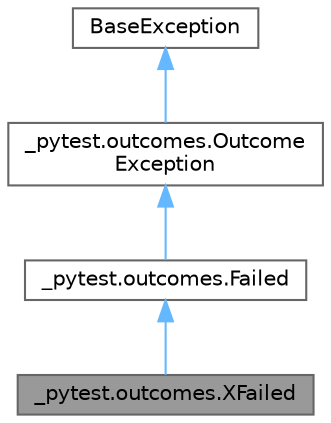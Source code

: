 digraph "_pytest.outcomes.XFailed"
{
 // LATEX_PDF_SIZE
  bgcolor="transparent";
  edge [fontname=Helvetica,fontsize=10,labelfontname=Helvetica,labelfontsize=10];
  node [fontname=Helvetica,fontsize=10,shape=box,height=0.2,width=0.4];
  Node1 [id="Node000001",label="_pytest.outcomes.XFailed",height=0.2,width=0.4,color="gray40", fillcolor="grey60", style="filled", fontcolor="black",tooltip=" "];
  Node2 -> Node1 [id="edge1_Node000001_Node000002",dir="back",color="steelblue1",style="solid",tooltip=" "];
  Node2 [id="Node000002",label="_pytest.outcomes.Failed",height=0.2,width=0.4,color="gray40", fillcolor="white", style="filled",URL="$class__pytest_1_1outcomes_1_1_failed.html",tooltip=" "];
  Node3 -> Node2 [id="edge2_Node000002_Node000003",dir="back",color="steelblue1",style="solid",tooltip=" "];
  Node3 [id="Node000003",label="_pytest.outcomes.Outcome\lException",height=0.2,width=0.4,color="gray40", fillcolor="white", style="filled",URL="$class__pytest_1_1outcomes_1_1_outcome_exception.html",tooltip=" "];
  Node4 -> Node3 [id="edge3_Node000003_Node000004",dir="back",color="steelblue1",style="solid",tooltip=" "];
  Node4 [id="Node000004",label="BaseException",height=0.2,width=0.4,color="gray40", fillcolor="white", style="filled",tooltip=" "];
}
